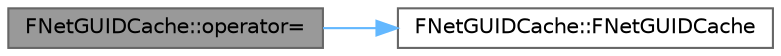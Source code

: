 digraph "FNetGUIDCache::operator="
{
 // INTERACTIVE_SVG=YES
 // LATEX_PDF_SIZE
  bgcolor="transparent";
  edge [fontname=Helvetica,fontsize=10,labelfontname=Helvetica,labelfontsize=10];
  node [fontname=Helvetica,fontsize=10,shape=box,height=0.2,width=0.4];
  rankdir="LR";
  Node1 [id="Node000001",label="FNetGUIDCache::operator=",height=0.2,width=0.4,color="gray40", fillcolor="grey60", style="filled", fontcolor="black",tooltip=" "];
  Node1 -> Node2 [id="edge1_Node000001_Node000002",color="steelblue1",style="solid",tooltip=" "];
  Node2 [id="Node000002",label="FNetGUIDCache::FNetGUIDCache",height=0.2,width=0.4,color="grey40", fillcolor="white", style="filled",URL="$d6/d28/classFNetGUIDCache.html#a6c79086813d2c5642ae4d992a1fecf92",tooltip=" "];
}
